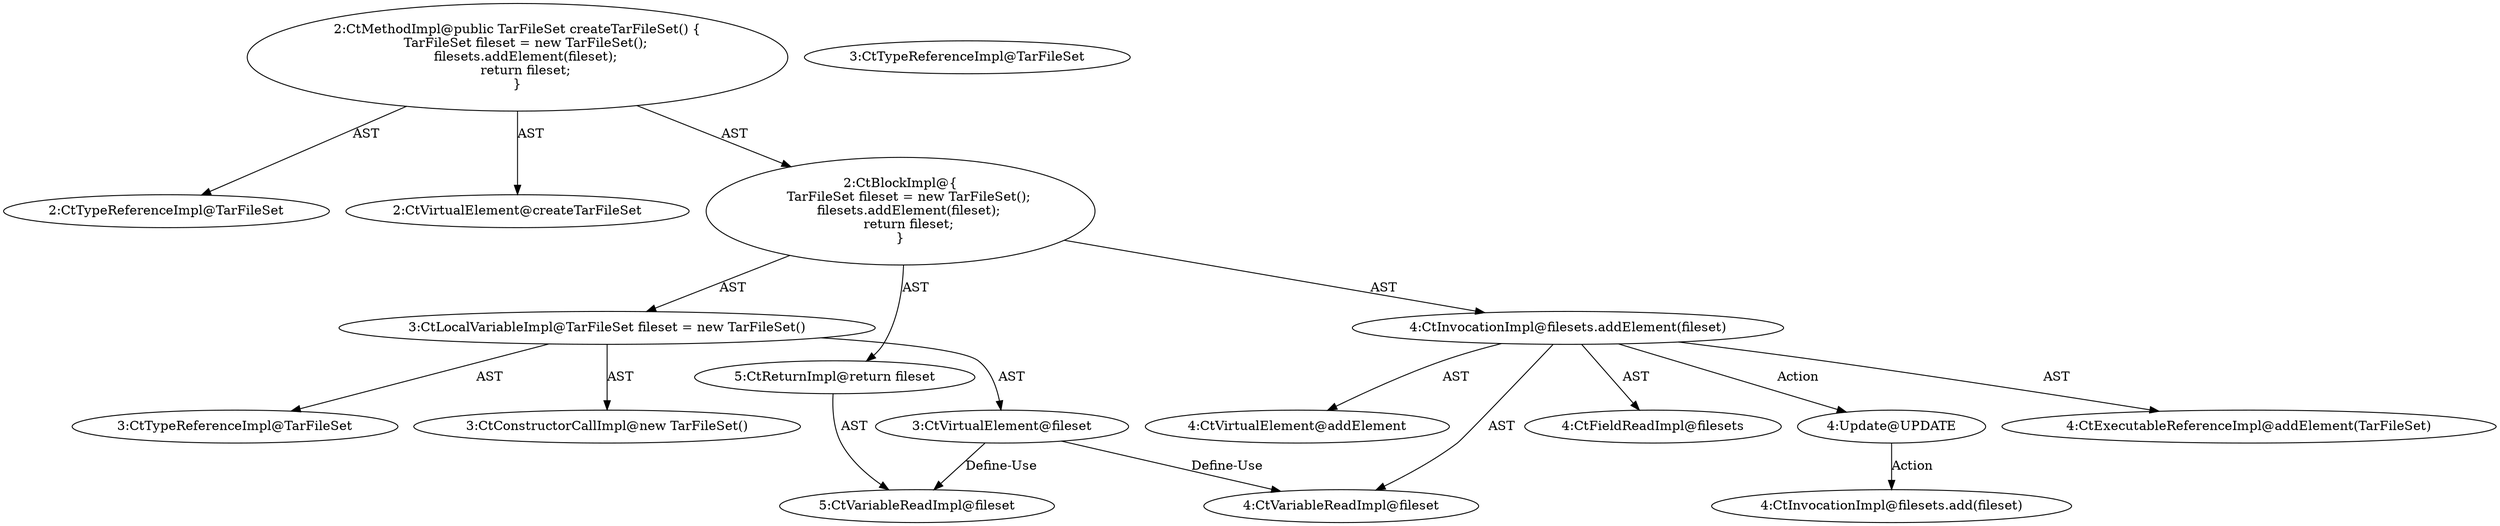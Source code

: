 digraph "createTarFileSet#?" {
0 [label="2:CtTypeReferenceImpl@TarFileSet" shape=ellipse]
1 [label="2:CtVirtualElement@createTarFileSet" shape=ellipse]
2 [label="3:CtTypeReferenceImpl@TarFileSet" shape=ellipse]
3 [label="3:CtTypeReferenceImpl@TarFileSet" shape=ellipse]
4 [label="3:CtConstructorCallImpl@new TarFileSet()" shape=ellipse]
5 [label="3:CtVirtualElement@fileset" shape=ellipse]
6 [label="3:CtLocalVariableImpl@TarFileSet fileset = new TarFileSet()" shape=ellipse]
7 [label="4:CtExecutableReferenceImpl@addElement(TarFileSet)" shape=ellipse]
8 [label="4:CtVirtualElement@addElement" shape=ellipse]
9 [label="4:CtFieldReadImpl@filesets" shape=ellipse]
10 [label="4:CtVariableReadImpl@fileset" shape=ellipse]
11 [label="4:CtInvocationImpl@filesets.addElement(fileset)" shape=ellipse]
12 [label="5:CtVariableReadImpl@fileset" shape=ellipse]
13 [label="5:CtReturnImpl@return fileset" shape=ellipse]
14 [label="2:CtBlockImpl@\{
    TarFileSet fileset = new TarFileSet();
    filesets.addElement(fileset);
    return fileset;
\}" shape=ellipse]
15 [label="2:CtMethodImpl@public TarFileSet createTarFileSet() \{
    TarFileSet fileset = new TarFileSet();
    filesets.addElement(fileset);
    return fileset;
\}" shape=ellipse]
16 [label="4:Update@UPDATE" shape=ellipse]
17 [label="4:CtInvocationImpl@filesets.add(fileset)" shape=ellipse]
5 -> 10 [label="Define-Use"];
5 -> 12 [label="Define-Use"];
6 -> 5 [label="AST"];
6 -> 2 [label="AST"];
6 -> 4 [label="AST"];
11 -> 8 [label="AST"];
11 -> 9 [label="AST"];
11 -> 7 [label="AST"];
11 -> 10 [label="AST"];
11 -> 16 [label="Action"];
13 -> 12 [label="AST"];
14 -> 6 [label="AST"];
14 -> 11 [label="AST"];
14 -> 13 [label="AST"];
15 -> 1 [label="AST"];
15 -> 0 [label="AST"];
15 -> 14 [label="AST"];
16 -> 17 [label="Action"];
}